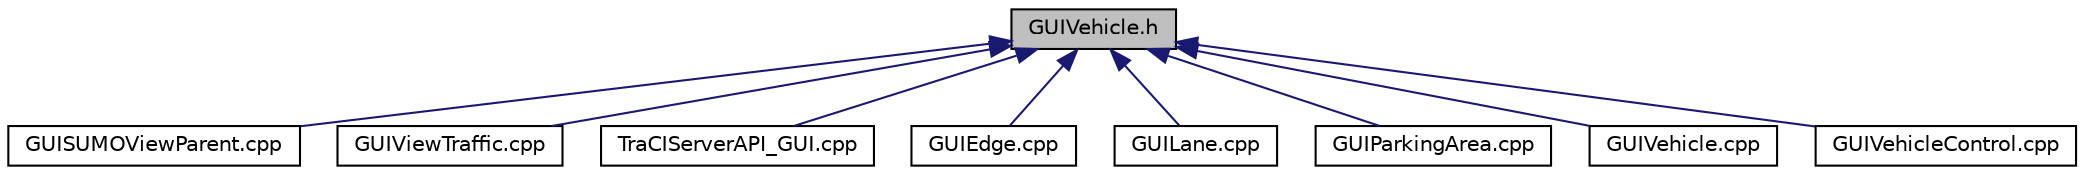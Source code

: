 digraph "GUIVehicle.h"
{
  edge [fontname="Helvetica",fontsize="10",labelfontname="Helvetica",labelfontsize="10"];
  node [fontname="Helvetica",fontsize="10",shape=record];
  Node79 [label="GUIVehicle.h",height=0.2,width=0.4,color="black", fillcolor="grey75", style="filled", fontcolor="black"];
  Node79 -> Node80 [dir="back",color="midnightblue",fontsize="10",style="solid",fontname="Helvetica"];
  Node80 [label="GUISUMOViewParent.cpp",height=0.2,width=0.4,color="black", fillcolor="white", style="filled",URL="$df/d67/_g_u_i_s_u_m_o_view_parent_8cpp.html"];
  Node79 -> Node81 [dir="back",color="midnightblue",fontsize="10",style="solid",fontname="Helvetica"];
  Node81 [label="GUIViewTraffic.cpp",height=0.2,width=0.4,color="black", fillcolor="white", style="filled",URL="$d2/dd8/_g_u_i_view_traffic_8cpp.html"];
  Node79 -> Node82 [dir="back",color="midnightblue",fontsize="10",style="solid",fontname="Helvetica"];
  Node82 [label="TraCIServerAPI_GUI.cpp",height=0.2,width=0.4,color="black", fillcolor="white", style="filled",URL="$d3/d56/_tra_c_i_server_a_p_i___g_u_i_8cpp.html"];
  Node79 -> Node83 [dir="back",color="midnightblue",fontsize="10",style="solid",fontname="Helvetica"];
  Node83 [label="GUIEdge.cpp",height=0.2,width=0.4,color="black", fillcolor="white", style="filled",URL="$d4/d6a/_g_u_i_edge_8cpp.html"];
  Node79 -> Node84 [dir="back",color="midnightblue",fontsize="10",style="solid",fontname="Helvetica"];
  Node84 [label="GUILane.cpp",height=0.2,width=0.4,color="black", fillcolor="white", style="filled",URL="$d4/d2b/_g_u_i_lane_8cpp.html"];
  Node79 -> Node85 [dir="back",color="midnightblue",fontsize="10",style="solid",fontname="Helvetica"];
  Node85 [label="GUIParkingArea.cpp",height=0.2,width=0.4,color="black", fillcolor="white", style="filled",URL="$de/d54/_g_u_i_parking_area_8cpp.html"];
  Node79 -> Node86 [dir="back",color="midnightblue",fontsize="10",style="solid",fontname="Helvetica"];
  Node86 [label="GUIVehicle.cpp",height=0.2,width=0.4,color="black", fillcolor="white", style="filled",URL="$de/d1f/_g_u_i_vehicle_8cpp.html"];
  Node79 -> Node87 [dir="back",color="midnightblue",fontsize="10",style="solid",fontname="Helvetica"];
  Node87 [label="GUIVehicleControl.cpp",height=0.2,width=0.4,color="black", fillcolor="white", style="filled",URL="$d0/d21/_g_u_i_vehicle_control_8cpp.html"];
}
